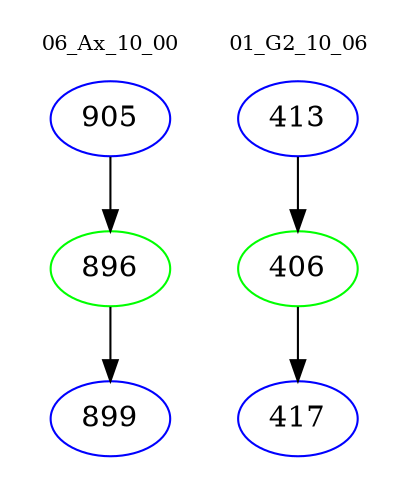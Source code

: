 digraph{
subgraph cluster_0 {
color = white
label = "06_Ax_10_00";
fontsize=10;
T0_905 [label="905", color="blue"]
T0_905 -> T0_896 [color="black"]
T0_896 [label="896", color="green"]
T0_896 -> T0_899 [color="black"]
T0_899 [label="899", color="blue"]
}
subgraph cluster_1 {
color = white
label = "01_G2_10_06";
fontsize=10;
T1_413 [label="413", color="blue"]
T1_413 -> T1_406 [color="black"]
T1_406 [label="406", color="green"]
T1_406 -> T1_417 [color="black"]
T1_417 [label="417", color="blue"]
}
}
